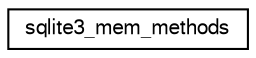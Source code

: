 digraph "Graphical Class Hierarchy"
{
  edge [fontname="FreeSans",fontsize="10",labelfontname="FreeSans",labelfontsize="10"];
  node [fontname="FreeSans",fontsize="10",shape=record];
  rankdir="LR";
  Node0 [label="sqlite3_mem_methods",height=0.2,width=0.4,color="black", fillcolor="white", style="filled",URL="$structsqlite3__mem__methods.html"];
}

